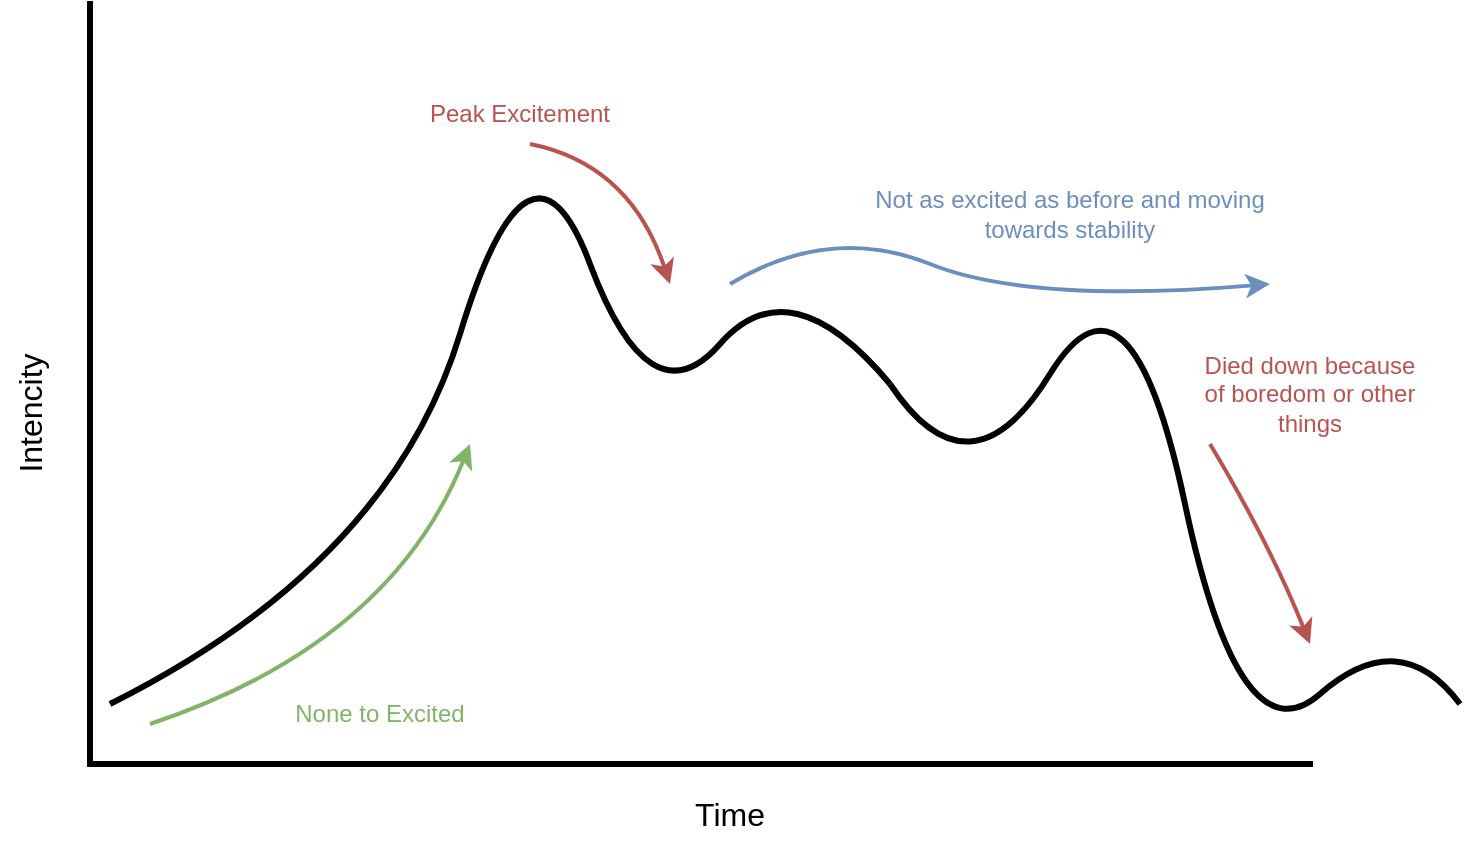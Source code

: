 <mxfile>
    <diagram name="Page-1" id="TzEpEeBrIA08EEmUQ2dB">
        <mxGraphModel dx="984" dy="608" grid="1" gridSize="10" guides="1" tooltips="1" connect="1" arrows="1" fold="1" page="1" pageScale="1" pageWidth="850" pageHeight="1100" math="0" shadow="0">
            <root>
                <mxCell id="0"/>
                <mxCell id="1" parent="0"/>
                <mxCell id="21" value="" style="group" parent="1" vertex="1" connectable="0">
                    <mxGeometry x="70" y="600" width="710" height="420" as="geometry"/>
                </mxCell>
                <mxCell id="4" value="" style="shape=partialRectangle;whiteSpace=wrap;html=1;bottom=1;right=0;left=1;top=0;fillColor=none;routingCenterX=-0.5;strokeWidth=3;movable=0;resizable=0;rotatable=0;deletable=0;editable=0;locked=0;connectable=0;" parent="21" vertex="1">
                    <mxGeometry x="45" width="610" height="380" as="geometry"/>
                </mxCell>
                <mxCell id="5" value="" style="curved=1;endArrow=none;html=1;rounded=0;strokeWidth=3;endFill=0;" parent="21" edge="1">
                    <mxGeometry width="50" height="50" relative="1" as="geometry">
                        <mxPoint x="55" y="350" as="sourcePoint"/>
                        <mxPoint x="445" y="190" as="targetPoint"/>
                        <Array as="points">
                            <mxPoint x="195" y="280"/>
                            <mxPoint x="265" y="50"/>
                            <mxPoint x="325" y="210"/>
                            <mxPoint x="395" y="130"/>
                        </Array>
                    </mxGeometry>
                </mxCell>
                <mxCell id="6" value="" style="curved=1;endArrow=none;html=1;rounded=0;strokeWidth=3;endFill=0;" parent="21" edge="1">
                    <mxGeometry width="50" height="50" relative="1" as="geometry">
                        <mxPoint x="445" y="190" as="sourcePoint"/>
                        <mxPoint x="730" y="350" as="targetPoint"/>
                        <Array as="points">
                            <mxPoint x="485" y="250"/>
                            <mxPoint x="565" y="120"/>
                            <mxPoint x="620" y="380"/>
                            <mxPoint x="700" y="310"/>
                        </Array>
                    </mxGeometry>
                </mxCell>
                <mxCell id="7" value="" style="curved=1;endArrow=classic;html=1;rounded=0;strokeWidth=2;endFill=1;fillColor=#d5e8d4;strokeColor=#82b366;" parent="21" edge="1">
                    <mxGeometry width="50" height="50" relative="1" as="geometry">
                        <mxPoint x="75" y="360" as="sourcePoint"/>
                        <mxPoint x="235" y="220" as="targetPoint"/>
                        <Array as="points">
                            <mxPoint x="195" y="320"/>
                        </Array>
                    </mxGeometry>
                </mxCell>
                <mxCell id="8" value="" style="curved=1;endArrow=classic;html=1;rounded=0;strokeWidth=2;endFill=1;fillColor=#f8cecc;strokeColor=#b85450;" parent="21" edge="1">
                    <mxGeometry width="50" height="50" relative="1" as="geometry">
                        <mxPoint x="265" y="70" as="sourcePoint"/>
                        <mxPoint x="335" y="140" as="targetPoint"/>
                        <Array as="points">
                            <mxPoint x="315" y="80"/>
                        </Array>
                    </mxGeometry>
                </mxCell>
                <mxCell id="9" value="" style="curved=1;endArrow=classic;html=1;rounded=0;strokeWidth=2;endFill=1;fillColor=#dae8fc;strokeColor=#6c8ebf;" parent="21" edge="1">
                    <mxGeometry width="50" height="50" relative="1" as="geometry">
                        <mxPoint x="365" y="140" as="sourcePoint"/>
                        <mxPoint x="635" y="140" as="targetPoint"/>
                        <Array as="points">
                            <mxPoint x="415" y="110"/>
                            <mxPoint x="515" y="150"/>
                        </Array>
                    </mxGeometry>
                </mxCell>
                <mxCell id="10" value="None to Excited" style="text;html=1;align=center;verticalAlign=middle;whiteSpace=wrap;rounded=0;fontColor=#82B366;" parent="21" vertex="1">
                    <mxGeometry x="145" y="340" width="90" height="30" as="geometry"/>
                </mxCell>
                <mxCell id="11" value="Peak Excitement" style="text;html=1;align=center;verticalAlign=middle;whiteSpace=wrap;rounded=0;fontColor=#B85450;" parent="21" vertex="1">
                    <mxGeometry x="205" y="40" width="110" height="30" as="geometry"/>
                </mxCell>
                <mxCell id="12" value="Not as excited as before and moving towards stability" style="text;html=1;align=center;verticalAlign=middle;whiteSpace=wrap;rounded=0;fontColor=#6C8EBF;" parent="21" vertex="1">
                    <mxGeometry x="425" y="90" width="220" height="30" as="geometry"/>
                </mxCell>
                <mxCell id="13" value="Time" style="text;html=1;align=center;verticalAlign=middle;whiteSpace=wrap;rounded=0;fontSize=16;" parent="21" vertex="1">
                    <mxGeometry x="335" y="390" width="60" height="30" as="geometry"/>
                </mxCell>
                <mxCell id="14" value="Intencity" style="text;align=center;verticalAlign=middle;rounded=0;fontSize=16;rotation=-90;html=1;spacing=4;" parent="21" vertex="1">
                    <mxGeometry x="-15" y="190" width="60" height="30" as="geometry"/>
                </mxCell>
                <mxCell id="19" value="" style="curved=1;endArrow=classic;html=1;rounded=0;strokeWidth=2;endFill=1;fillColor=#f8cecc;strokeColor=#b85450;" parent="21" edge="1">
                    <mxGeometry width="50" height="50" relative="1" as="geometry">
                        <mxPoint x="605" y="220" as="sourcePoint"/>
                        <mxPoint x="655" y="320" as="targetPoint"/>
                        <Array as="points">
                            <mxPoint x="635" y="270"/>
                        </Array>
                    </mxGeometry>
                </mxCell>
                <mxCell id="20" value="Died down because of boredom or other things" style="text;html=1;align=center;verticalAlign=middle;whiteSpace=wrap;rounded=0;fontColor=#B85450;" parent="21" vertex="1">
                    <mxGeometry x="600" y="180" width="110" height="30" as="geometry"/>
                </mxCell>
            </root>
        </mxGraphModel>
    </diagram>
</mxfile>